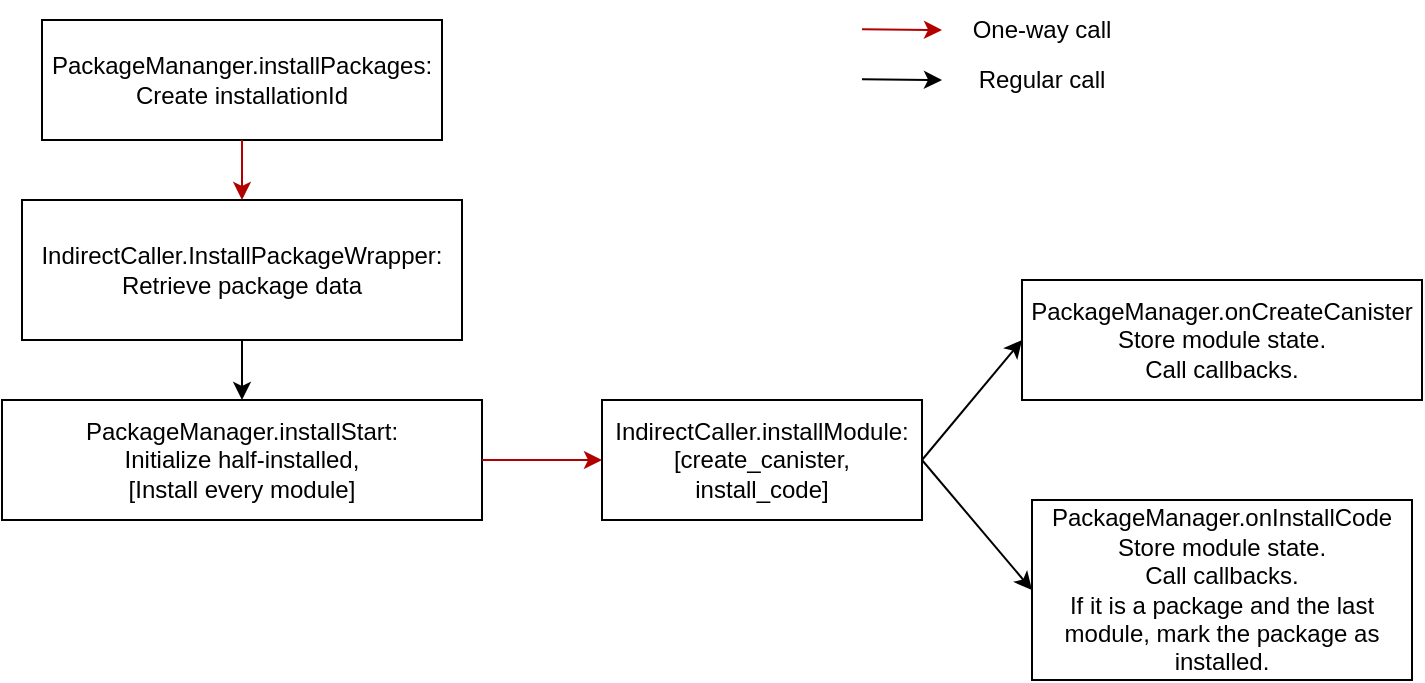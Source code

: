 <mxfile version="26.0.15">
  <diagram name="Page-1" id="0-yv6A6n49uS_1keauYF">
    <mxGraphModel dx="1368" dy="751" grid="1" gridSize="10" guides="1" tooltips="1" connect="1" arrows="1" fold="1" page="1" pageScale="1" pageWidth="3300" pageHeight="4681" math="0" shadow="0">
      <root>
        <mxCell id="0" />
        <mxCell id="1" parent="0" />
        <mxCell id="yhu626VlGzJRChlpP-3W-2" value="PackageMananger.installPackages:&lt;br&gt;Create installationId" style="rounded=0;whiteSpace=wrap;html=1;" parent="1" vertex="1">
          <mxGeometry x="2130" y="850" width="200" height="60" as="geometry" />
        </mxCell>
        <mxCell id="yhu626VlGzJRChlpP-3W-3" value="&lt;div&gt;IndirectCaller.InstallPackageWrapper:&lt;/div&gt;&lt;div&gt;Retrieve package data&lt;/div&gt;" style="rounded=0;whiteSpace=wrap;html=1;" parent="1" vertex="1">
          <mxGeometry x="2120" y="940" width="220" height="70" as="geometry" />
        </mxCell>
        <mxCell id="yhu626VlGzJRChlpP-3W-5" value="" style="endArrow=classic;html=1;rounded=0;entryX=0.5;entryY=0;entryDx=0;entryDy=0;exitX=0.5;exitY=1;exitDx=0;exitDy=0;fillColor=#e51400;strokeColor=#B20000;" parent="1" source="yhu626VlGzJRChlpP-3W-2" target="yhu626VlGzJRChlpP-3W-3" edge="1">
          <mxGeometry width="50" height="50" relative="1" as="geometry">
            <mxPoint x="2230" y="950" as="sourcePoint" />
            <mxPoint x="2280" y="900" as="targetPoint" />
          </mxGeometry>
        </mxCell>
        <mxCell id="yhu626VlGzJRChlpP-3W-7" value="&lt;div&gt;PackageManager.installStart:&lt;/div&gt;&lt;div&gt;Initialize half-installed,&lt;/div&gt;&lt;div&gt;[Install every module]&lt;/div&gt;" style="rounded=0;whiteSpace=wrap;html=1;" parent="1" vertex="1">
          <mxGeometry x="2110" y="1040" width="240" height="60" as="geometry" />
        </mxCell>
        <mxCell id="yhu626VlGzJRChlpP-3W-8" value="" style="endArrow=classic;html=1;rounded=0;exitX=0.5;exitY=1;exitDx=0;exitDy=0;entryX=0.5;entryY=0;entryDx=0;entryDy=0;" parent="1" source="yhu626VlGzJRChlpP-3W-3" target="yhu626VlGzJRChlpP-3W-7" edge="1">
          <mxGeometry width="50" height="50" relative="1" as="geometry">
            <mxPoint x="2330" y="1110" as="sourcePoint" />
            <mxPoint x="2380" y="1060" as="targetPoint" />
          </mxGeometry>
        </mxCell>
        <mxCell id="yhu626VlGzJRChlpP-3W-9" value="&lt;div&gt;IndirectCaller.installModule:&lt;/div&gt;&lt;div&gt;[create_canister, install_code]&lt;/div&gt;" style="rounded=0;whiteSpace=wrap;html=1;" parent="1" vertex="1">
          <mxGeometry x="2410" y="1040" width="160" height="60" as="geometry" />
        </mxCell>
        <mxCell id="yhu626VlGzJRChlpP-3W-10" value="" style="endArrow=classic;html=1;rounded=0;exitX=1;exitY=0.5;exitDx=0;exitDy=0;fillColor=#e51400;strokeColor=#B20000;" parent="1" source="yhu626VlGzJRChlpP-3W-7" target="yhu626VlGzJRChlpP-3W-9" edge="1">
          <mxGeometry width="50" height="50" relative="1" as="geometry">
            <mxPoint x="2370" y="1170" as="sourcePoint" />
            <mxPoint x="2370" y="1260" as="targetPoint" />
          </mxGeometry>
        </mxCell>
        <mxCell id="yhu626VlGzJRChlpP-3W-11" value="&lt;div&gt;PackageManager.onCreateCanister&lt;/div&gt;&lt;div&gt;Store module state.&lt;/div&gt;&lt;div&gt;Call callbacks.&lt;/div&gt;" style="rounded=0;whiteSpace=wrap;html=1;" parent="1" vertex="1">
          <mxGeometry x="2620" y="980" width="200" height="60" as="geometry" />
        </mxCell>
        <mxCell id="yhu626VlGzJRChlpP-3W-14" value="&lt;div&gt;PackageManager.onInstallCode&lt;/div&gt;&lt;div&gt;Store module state.&lt;/div&gt;&lt;div&gt;Call callbacks.&lt;/div&gt;&lt;div&gt;If it is a package and the last module, mark the package as installed.&lt;/div&gt;" style="rounded=0;whiteSpace=wrap;html=1;" parent="1" vertex="1">
          <mxGeometry x="2625" y="1090" width="190" height="90" as="geometry" />
        </mxCell>
        <mxCell id="yhu626VlGzJRChlpP-3W-18" value="" style="endArrow=classic;html=1;rounded=0;exitX=1;exitY=0.5;exitDx=0;exitDy=0;" parent="1" source="yhu626VlGzJRChlpP-3W-9" edge="1">
          <mxGeometry width="50" height="50" relative="1" as="geometry">
            <mxPoint x="2570" y="1060" as="sourcePoint" />
            <mxPoint x="2620" y="1010" as="targetPoint" />
          </mxGeometry>
        </mxCell>
        <mxCell id="yhu626VlGzJRChlpP-3W-21" value="" style="endArrow=classic;html=1;rounded=0;entryX=0;entryY=0.5;entryDx=0;entryDy=0;" parent="1" target="yhu626VlGzJRChlpP-3W-14" edge="1">
          <mxGeometry width="50" height="50" relative="1" as="geometry">
            <mxPoint x="2570" y="1070" as="sourcePoint" />
            <mxPoint x="2620" y="1020" as="targetPoint" />
          </mxGeometry>
        </mxCell>
        <mxCell id="yhu626VlGzJRChlpP-3W-22" value="" style="endArrow=classic;html=1;rounded=0;fillColor=#e51400;strokeColor=#B20000;" parent="1" edge="1">
          <mxGeometry width="50" height="50" relative="1" as="geometry">
            <mxPoint x="2540" y="854.66" as="sourcePoint" />
            <mxPoint x="2580" y="855" as="targetPoint" />
          </mxGeometry>
        </mxCell>
        <mxCell id="yhu626VlGzJRChlpP-3W-23" value="" style="endArrow=classic;html=1;rounded=0;fillColor=#e51400;strokeColor=#000000;" parent="1" edge="1">
          <mxGeometry width="50" height="50" relative="1" as="geometry">
            <mxPoint x="2540" y="879.66" as="sourcePoint" />
            <mxPoint x="2580" y="880" as="targetPoint" />
          </mxGeometry>
        </mxCell>
        <mxCell id="yhu626VlGzJRChlpP-3W-24" value="One-way call" style="text;html=1;align=center;verticalAlign=middle;whiteSpace=wrap;rounded=0;" parent="1" vertex="1">
          <mxGeometry x="2590" y="840" width="80" height="30" as="geometry" />
        </mxCell>
        <mxCell id="yhu626VlGzJRChlpP-3W-25" value="Regular call" style="text;html=1;align=center;verticalAlign=middle;whiteSpace=wrap;rounded=0;" parent="1" vertex="1">
          <mxGeometry x="2590" y="865" width="80" height="30" as="geometry" />
        </mxCell>
      </root>
    </mxGraphModel>
  </diagram>
</mxfile>
